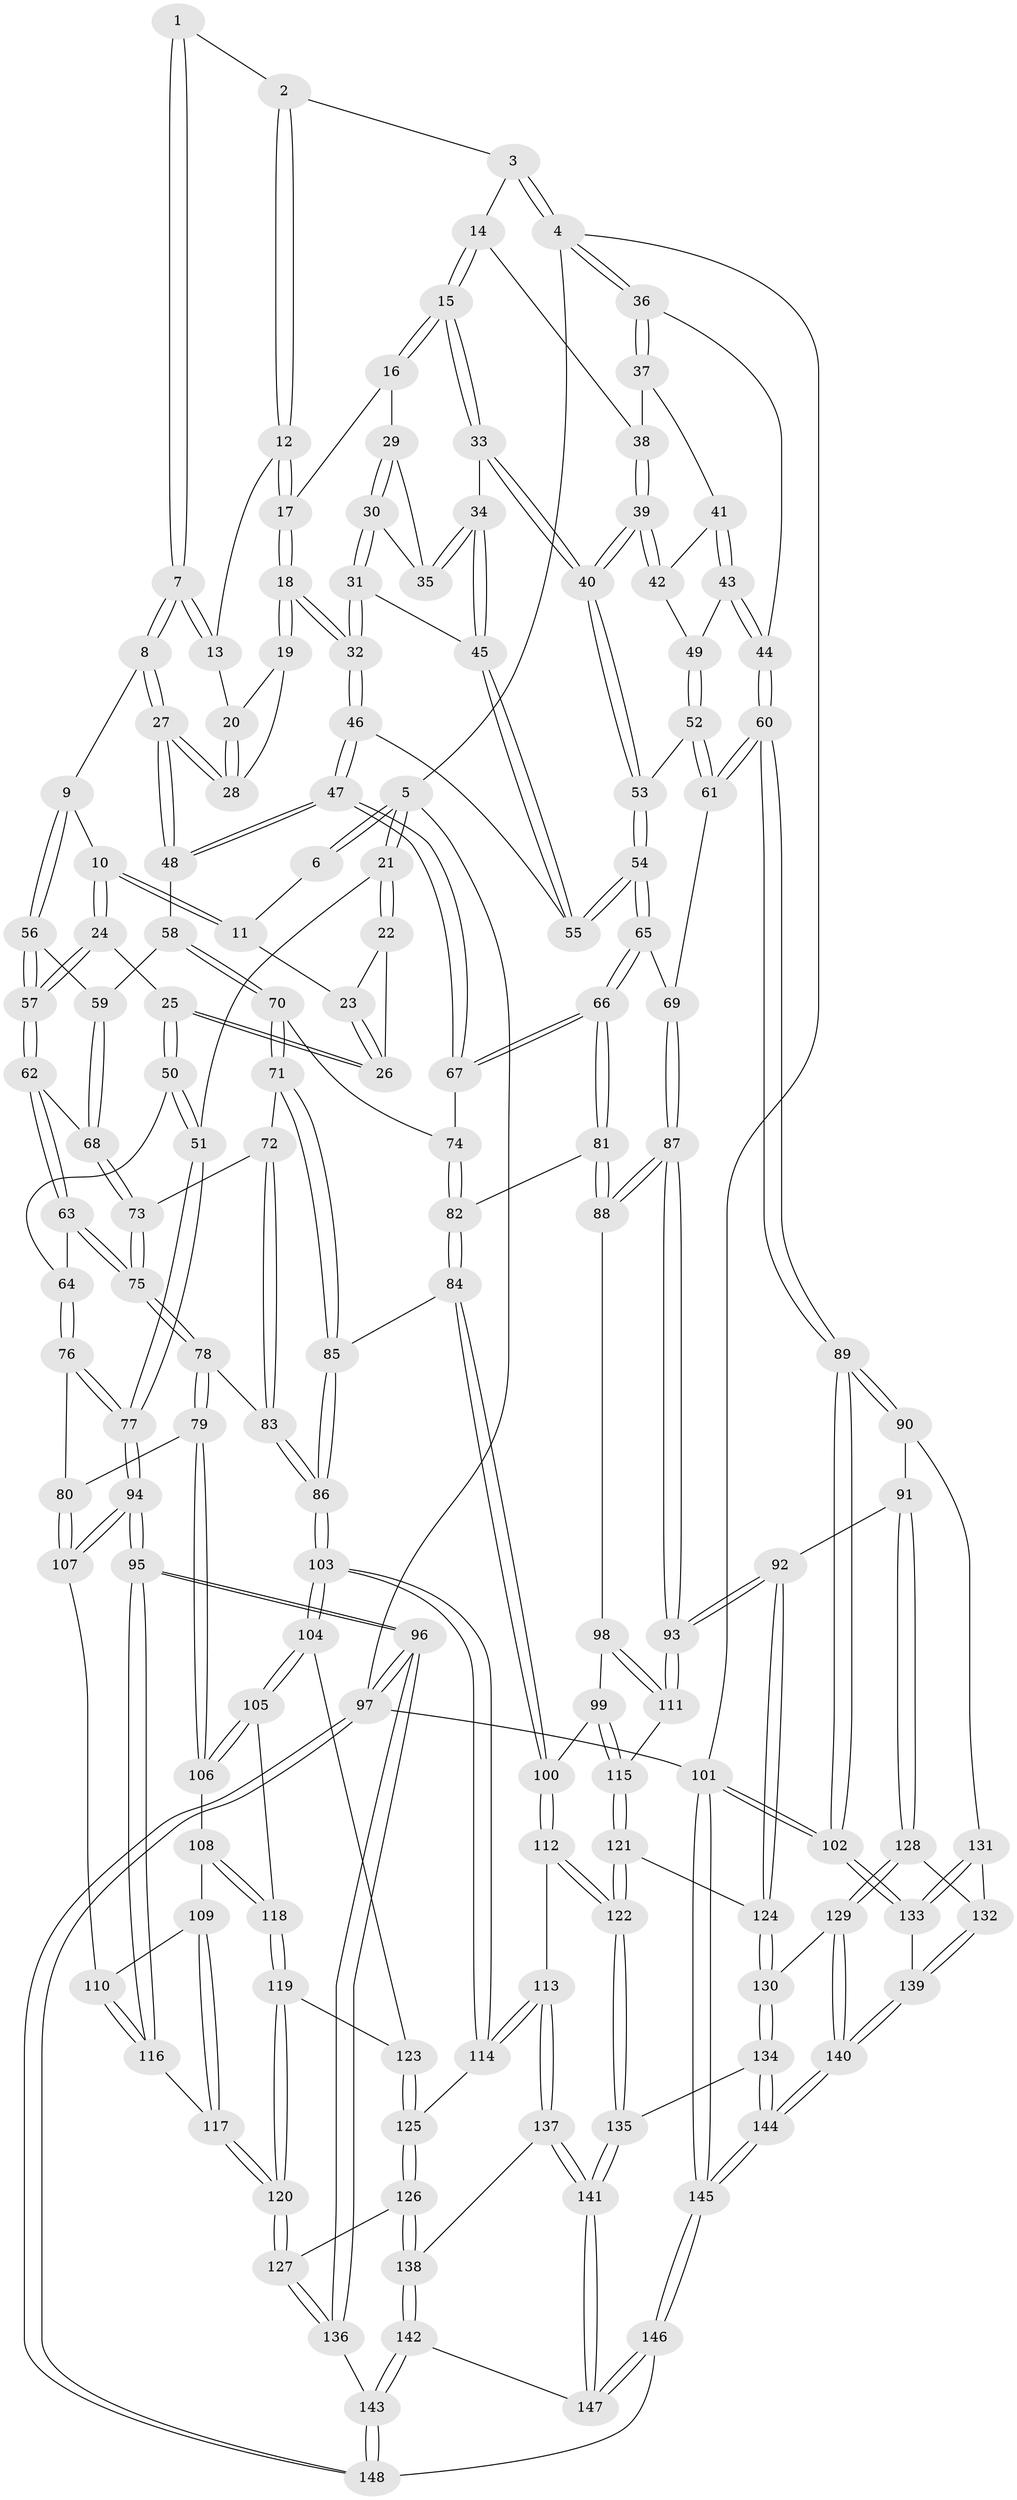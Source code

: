 // Generated by graph-tools (version 1.1) at 2025/27/03/15/25 16:27:57]
// undirected, 148 vertices, 367 edges
graph export_dot {
graph [start="1"]
  node [color=gray90,style=filled];
  1 [pos="+0.38475602801640896+0"];
  2 [pos="+0.6025449464396633+0"];
  3 [pos="+0.911931524461802+0"];
  4 [pos="+1+0"];
  5 [pos="+0+0"];
  6 [pos="+0.2180959186970663+0"];
  7 [pos="+0.39169545094057734+0.07720447438053032"];
  8 [pos="+0.3592269539985054+0.15888792728864717"];
  9 [pos="+0.33285312172766995+0.1596014957964332"];
  10 [pos="+0.2661228041586058+0.13044463706290776"];
  11 [pos="+0.19462093298297659+0"];
  12 [pos="+0.6131097385216288+0"];
  13 [pos="+0.49417299508565743+0.04957512510323233"];
  14 [pos="+0.8381915447034272+0.07245612045571324"];
  15 [pos="+0.8157374643750892+0.08026777394311858"];
  16 [pos="+0.7465223560558992+0.05968926313457811"];
  17 [pos="+0.6380560241285301+0"];
  18 [pos="+0.5967721117483765+0.15564516908799525"];
  19 [pos="+0.5631889627860749+0.1442877866548019"];
  20 [pos="+0.49185103177197537+0.09423531039223629"];
  21 [pos="+0+0.08201224139126444"];
  22 [pos="+0+0.08693799098824267"];
  23 [pos="+0.12273854309046453+0.01780422979965497"];
  24 [pos="+0.16655981135952927+0.19585064620677228"];
  25 [pos="+0.1320921822124313+0.21152159733186407"];
  26 [pos="+0.10882010943503583+0.16700727348875083"];
  27 [pos="+0.3873800819384302+0.17544474439344968"];
  28 [pos="+0.4362431795055063+0.14904373441587473"];
  29 [pos="+0.7440757209742238+0.0690692602374909"];
  30 [pos="+0.6674425456757959+0.16363331818661675"];
  31 [pos="+0.6480145931340204+0.17645776679132308"];
  32 [pos="+0.6024082380707267+0.17993055820812104"];
  33 [pos="+0.8125596320332473+0.1945210183212008"];
  34 [pos="+0.7604862125793046+0.20929995860181647"];
  35 [pos="+0.7360626412511124+0.13901239322118533"];
  36 [pos="+1+0"];
  37 [pos="+0.9128936324791741+0.07860474441490858"];
  38 [pos="+0.8644075583246336+0.07765231279402669"];
  39 [pos="+0.8790372947508726+0.208436959633362"];
  40 [pos="+0.8684896240594655+0.22260083275303896"];
  41 [pos="+0.9258508280486223+0.11456387987599931"];
  42 [pos="+0.9149637947332901+0.17507815210819708"];
  43 [pos="+1+0.1808113671820578"];
  44 [pos="+1+0.17634345052395067"];
  45 [pos="+0.7600360953656898+0.20969659664890306"];
  46 [pos="+0.5864358346439781+0.23230926847702824"];
  47 [pos="+0.5762719725985803+0.26188793366397983"];
  48 [pos="+0.4110101310266461+0.20758634191084027"];
  49 [pos="+1+0.19502465904223432"];
  50 [pos="+0.11021754215428135+0.25431884016286455"];
  51 [pos="+0+0.20464062889661047"];
  52 [pos="+0.8997530464190787+0.2778797957156253"];
  53 [pos="+0.8821632359452909+0.25939028703168027"];
  54 [pos="+0.7244327914047575+0.3326735403761555"];
  55 [pos="+0.7543136771054039+0.22601082075076523"];
  56 [pos="+0.2875934687816448+0.2840083873081807"];
  57 [pos="+0.27927668096473673+0.29217493610802403"];
  58 [pos="+0.39794734526179526+0.31172083760644703"];
  59 [pos="+0.35884149745711996+0.3128820643991738"];
  60 [pos="+1+0.44571457267628944"];
  61 [pos="+0.9418676437309319+0.37820338024874617"];
  62 [pos="+0.2758047269796985+0.29799730598734325"];
  63 [pos="+0.22194696662974417+0.3351004608502462"];
  64 [pos="+0.12386552239347584+0.311939323714299"];
  65 [pos="+0.7165302886109178+0.34471745869252784"];
  66 [pos="+0.6815598127620849+0.36855736117640325"];
  67 [pos="+0.5840343750279029+0.2911508259520961"];
  68 [pos="+0.31711172586432107+0.3540746858765483"];
  69 [pos="+0.9340776584201744+0.38179172265041045"];
  70 [pos="+0.4324277686836422+0.3876301448025293"];
  71 [pos="+0.42892098596550543+0.3945598086905258"];
  72 [pos="+0.3898554866828211+0.39934687408373687"];
  73 [pos="+0.3187767150158945+0.36670850658894555"];
  74 [pos="+0.4978230796436271+0.3595547882081083"];
  75 [pos="+0.2586118818513774+0.40930823336398087"];
  76 [pos="+0.10161434010758776+0.36393166628622337"];
  77 [pos="+0+0.507872513897148"];
  78 [pos="+0.2573712649722445+0.47681465116048743"];
  79 [pos="+0.2448313697523629+0.48368711044334395"];
  80 [pos="+0.17032224711617294+0.48536109266154964"];
  81 [pos="+0.6827974853763543+0.4134487959357705"];
  82 [pos="+0.5580251197098949+0.463428099879899"];
  83 [pos="+0.2667375261110782+0.4784546542108559"];
  84 [pos="+0.49424389750516945+0.5267821979646157"];
  85 [pos="+0.4495960514023954+0.5070428970263459"];
  86 [pos="+0.3757368366345173+0.5479009516081298"];
  87 [pos="+0.8024294774910612+0.5163421471535791"];
  88 [pos="+0.6874941490800704+0.42417526192587773"];
  89 [pos="+1+0.5733826786941013"];
  90 [pos="+0.9313078183654027+0.630752216259132"];
  91 [pos="+0.8412709111820416+0.6295935503900988"];
  92 [pos="+0.8408646585822129+0.6294155449033683"];
  93 [pos="+0.8215311264208451+0.6011869288221544"];
  94 [pos="+0+0.5714120710279796"];
  95 [pos="+0+0.6840796351837559"];
  96 [pos="+0+1"];
  97 [pos="+0+1"];
  98 [pos="+0.6308809360982294+0.5548815076726137"];
  99 [pos="+0.6143813227717421+0.5685040988174594"];
  100 [pos="+0.5275342995769023+0.574754393488455"];
  101 [pos="+1+1"];
  102 [pos="+1+0.8714475053155946"];
  103 [pos="+0.3499641613909032+0.6515460973245364"];
  104 [pos="+0.30552828983442826+0.6395439145278439"];
  105 [pos="+0.2948875488408484+0.6330026929798725"];
  106 [pos="+0.24565841726900742+0.5502924672297635"];
  107 [pos="+0.1319992904514631+0.527640105293732"];
  108 [pos="+0.19880003780426028+0.6170074900844916"];
  109 [pos="+0.19509204327915777+0.6168242903483193"];
  110 [pos="+0.15309915047184441+0.5941560481173934"];
  111 [pos="+0.7348304088493316+0.6010743544479922"];
  112 [pos="+0.49827814300826545+0.7355134195733575"];
  113 [pos="+0.4040303478481719+0.7141632170404439"];
  114 [pos="+0.36829375764543004+0.6907438611099507"];
  115 [pos="+0.6463363995563487+0.6493265636438911"];
  116 [pos="+0.0763707128822131+0.6975749226767951"];
  117 [pos="+0.1450056511784062+0.7291180357234449"];
  118 [pos="+0.21247780323023338+0.6267199463060525"];
  119 [pos="+0.2185634652854569+0.6767704169001408"];
  120 [pos="+0.15946543006104444+0.7405840081998476"];
  121 [pos="+0.6462642441547356+0.6498032160860852"];
  122 [pos="+0.5218566620740881+0.7611340635335299"];
  123 [pos="+0.24210305104797497+0.6784145781465433"];
  124 [pos="+0.7311605638821568+0.7225745461329391"];
  125 [pos="+0.2609445299201813+0.7592262340813017"];
  126 [pos="+0.21110530193666088+0.8058233879728885"];
  127 [pos="+0.20083137835388537+0.8015537556889729"];
  128 [pos="+0.8551738969245567+0.7878793252429183"];
  129 [pos="+0.7906167885470774+0.87321148592147"];
  130 [pos="+0.6846044707716668+0.8185743568781539"];
  131 [pos="+0.9376046602712191+0.757446138758228"];
  132 [pos="+0.8885061961075501+0.7959142810684102"];
  133 [pos="+1+0.8614112286045202"];
  134 [pos="+0.5881204502030395+0.8401850157369519"];
  135 [pos="+0.5577228142127771+0.835831323599515"];
  136 [pos="+0.085162156203999+0.8666604206194071"];
  137 [pos="+0.34265454881027535+0.833096661739042"];
  138 [pos="+0.26952277637353345+0.8974312976669551"];
  139 [pos="+0.9859654755174615+0.8674796535771938"];
  140 [pos="+0.8341257951073757+0.9522680601265116"];
  141 [pos="+0.5266280008866054+0.8770637613219697"];
  142 [pos="+0.2709464807481059+0.9062226008632966"];
  143 [pos="+0.2510954817200067+0.9821020508491336"];
  144 [pos="+0.8071883734939752+1"];
  145 [pos="+0.8116269954316119+1"];
  146 [pos="+0.46307993276294807+1"];
  147 [pos="+0.5058388433336058+0.9130103166559994"];
  148 [pos="+0.20398365255078602+1"];
  1 -- 2;
  1 -- 7;
  1 -- 7;
  2 -- 3;
  2 -- 12;
  2 -- 12;
  3 -- 4;
  3 -- 4;
  3 -- 14;
  4 -- 5;
  4 -- 36;
  4 -- 36;
  4 -- 101;
  5 -- 6;
  5 -- 6;
  5 -- 21;
  5 -- 21;
  5 -- 97;
  6 -- 11;
  7 -- 8;
  7 -- 8;
  7 -- 13;
  7 -- 13;
  8 -- 9;
  8 -- 27;
  8 -- 27;
  9 -- 10;
  9 -- 56;
  9 -- 56;
  10 -- 11;
  10 -- 11;
  10 -- 24;
  10 -- 24;
  11 -- 23;
  12 -- 13;
  12 -- 17;
  12 -- 17;
  13 -- 20;
  14 -- 15;
  14 -- 15;
  14 -- 38;
  15 -- 16;
  15 -- 16;
  15 -- 33;
  15 -- 33;
  16 -- 17;
  16 -- 29;
  17 -- 18;
  17 -- 18;
  18 -- 19;
  18 -- 19;
  18 -- 32;
  18 -- 32;
  19 -- 20;
  19 -- 28;
  20 -- 28;
  20 -- 28;
  21 -- 22;
  21 -- 22;
  21 -- 51;
  22 -- 23;
  22 -- 26;
  23 -- 26;
  23 -- 26;
  24 -- 25;
  24 -- 57;
  24 -- 57;
  25 -- 26;
  25 -- 26;
  25 -- 50;
  25 -- 50;
  27 -- 28;
  27 -- 28;
  27 -- 48;
  27 -- 48;
  29 -- 30;
  29 -- 30;
  29 -- 35;
  30 -- 31;
  30 -- 31;
  30 -- 35;
  31 -- 32;
  31 -- 32;
  31 -- 45;
  32 -- 46;
  32 -- 46;
  33 -- 34;
  33 -- 40;
  33 -- 40;
  34 -- 35;
  34 -- 35;
  34 -- 45;
  34 -- 45;
  36 -- 37;
  36 -- 37;
  36 -- 44;
  37 -- 38;
  37 -- 41;
  38 -- 39;
  38 -- 39;
  39 -- 40;
  39 -- 40;
  39 -- 42;
  39 -- 42;
  40 -- 53;
  40 -- 53;
  41 -- 42;
  41 -- 43;
  41 -- 43;
  42 -- 49;
  43 -- 44;
  43 -- 44;
  43 -- 49;
  44 -- 60;
  44 -- 60;
  45 -- 55;
  45 -- 55;
  46 -- 47;
  46 -- 47;
  46 -- 55;
  47 -- 48;
  47 -- 48;
  47 -- 67;
  47 -- 67;
  48 -- 58;
  49 -- 52;
  49 -- 52;
  50 -- 51;
  50 -- 51;
  50 -- 64;
  51 -- 77;
  51 -- 77;
  52 -- 53;
  52 -- 61;
  52 -- 61;
  53 -- 54;
  53 -- 54;
  54 -- 55;
  54 -- 55;
  54 -- 65;
  54 -- 65;
  56 -- 57;
  56 -- 57;
  56 -- 59;
  57 -- 62;
  57 -- 62;
  58 -- 59;
  58 -- 70;
  58 -- 70;
  59 -- 68;
  59 -- 68;
  60 -- 61;
  60 -- 61;
  60 -- 89;
  60 -- 89;
  61 -- 69;
  62 -- 63;
  62 -- 63;
  62 -- 68;
  63 -- 64;
  63 -- 75;
  63 -- 75;
  64 -- 76;
  64 -- 76;
  65 -- 66;
  65 -- 66;
  65 -- 69;
  66 -- 67;
  66 -- 67;
  66 -- 81;
  66 -- 81;
  67 -- 74;
  68 -- 73;
  68 -- 73;
  69 -- 87;
  69 -- 87;
  70 -- 71;
  70 -- 71;
  70 -- 74;
  71 -- 72;
  71 -- 85;
  71 -- 85;
  72 -- 73;
  72 -- 83;
  72 -- 83;
  73 -- 75;
  73 -- 75;
  74 -- 82;
  74 -- 82;
  75 -- 78;
  75 -- 78;
  76 -- 77;
  76 -- 77;
  76 -- 80;
  77 -- 94;
  77 -- 94;
  78 -- 79;
  78 -- 79;
  78 -- 83;
  79 -- 80;
  79 -- 106;
  79 -- 106;
  80 -- 107;
  80 -- 107;
  81 -- 82;
  81 -- 88;
  81 -- 88;
  82 -- 84;
  82 -- 84;
  83 -- 86;
  83 -- 86;
  84 -- 85;
  84 -- 100;
  84 -- 100;
  85 -- 86;
  85 -- 86;
  86 -- 103;
  86 -- 103;
  87 -- 88;
  87 -- 88;
  87 -- 93;
  87 -- 93;
  88 -- 98;
  89 -- 90;
  89 -- 90;
  89 -- 102;
  89 -- 102;
  90 -- 91;
  90 -- 131;
  91 -- 92;
  91 -- 128;
  91 -- 128;
  92 -- 93;
  92 -- 93;
  92 -- 124;
  92 -- 124;
  93 -- 111;
  93 -- 111;
  94 -- 95;
  94 -- 95;
  94 -- 107;
  94 -- 107;
  95 -- 96;
  95 -- 96;
  95 -- 116;
  95 -- 116;
  96 -- 97;
  96 -- 97;
  96 -- 136;
  96 -- 136;
  97 -- 148;
  97 -- 148;
  97 -- 101;
  98 -- 99;
  98 -- 111;
  98 -- 111;
  99 -- 100;
  99 -- 115;
  99 -- 115;
  100 -- 112;
  100 -- 112;
  101 -- 102;
  101 -- 102;
  101 -- 145;
  101 -- 145;
  102 -- 133;
  102 -- 133;
  103 -- 104;
  103 -- 104;
  103 -- 114;
  103 -- 114;
  104 -- 105;
  104 -- 105;
  104 -- 123;
  105 -- 106;
  105 -- 106;
  105 -- 118;
  106 -- 108;
  107 -- 110;
  108 -- 109;
  108 -- 118;
  108 -- 118;
  109 -- 110;
  109 -- 117;
  109 -- 117;
  110 -- 116;
  110 -- 116;
  111 -- 115;
  112 -- 113;
  112 -- 122;
  112 -- 122;
  113 -- 114;
  113 -- 114;
  113 -- 137;
  113 -- 137;
  114 -- 125;
  115 -- 121;
  115 -- 121;
  116 -- 117;
  117 -- 120;
  117 -- 120;
  118 -- 119;
  118 -- 119;
  119 -- 120;
  119 -- 120;
  119 -- 123;
  120 -- 127;
  120 -- 127;
  121 -- 122;
  121 -- 122;
  121 -- 124;
  122 -- 135;
  122 -- 135;
  123 -- 125;
  123 -- 125;
  124 -- 130;
  124 -- 130;
  125 -- 126;
  125 -- 126;
  126 -- 127;
  126 -- 138;
  126 -- 138;
  127 -- 136;
  127 -- 136;
  128 -- 129;
  128 -- 129;
  128 -- 132;
  129 -- 130;
  129 -- 140;
  129 -- 140;
  130 -- 134;
  130 -- 134;
  131 -- 132;
  131 -- 133;
  131 -- 133;
  132 -- 139;
  132 -- 139;
  133 -- 139;
  134 -- 135;
  134 -- 144;
  134 -- 144;
  135 -- 141;
  135 -- 141;
  136 -- 143;
  137 -- 138;
  137 -- 141;
  137 -- 141;
  138 -- 142;
  138 -- 142;
  139 -- 140;
  139 -- 140;
  140 -- 144;
  140 -- 144;
  141 -- 147;
  141 -- 147;
  142 -- 143;
  142 -- 143;
  142 -- 147;
  143 -- 148;
  143 -- 148;
  144 -- 145;
  144 -- 145;
  145 -- 146;
  145 -- 146;
  146 -- 147;
  146 -- 147;
  146 -- 148;
}
